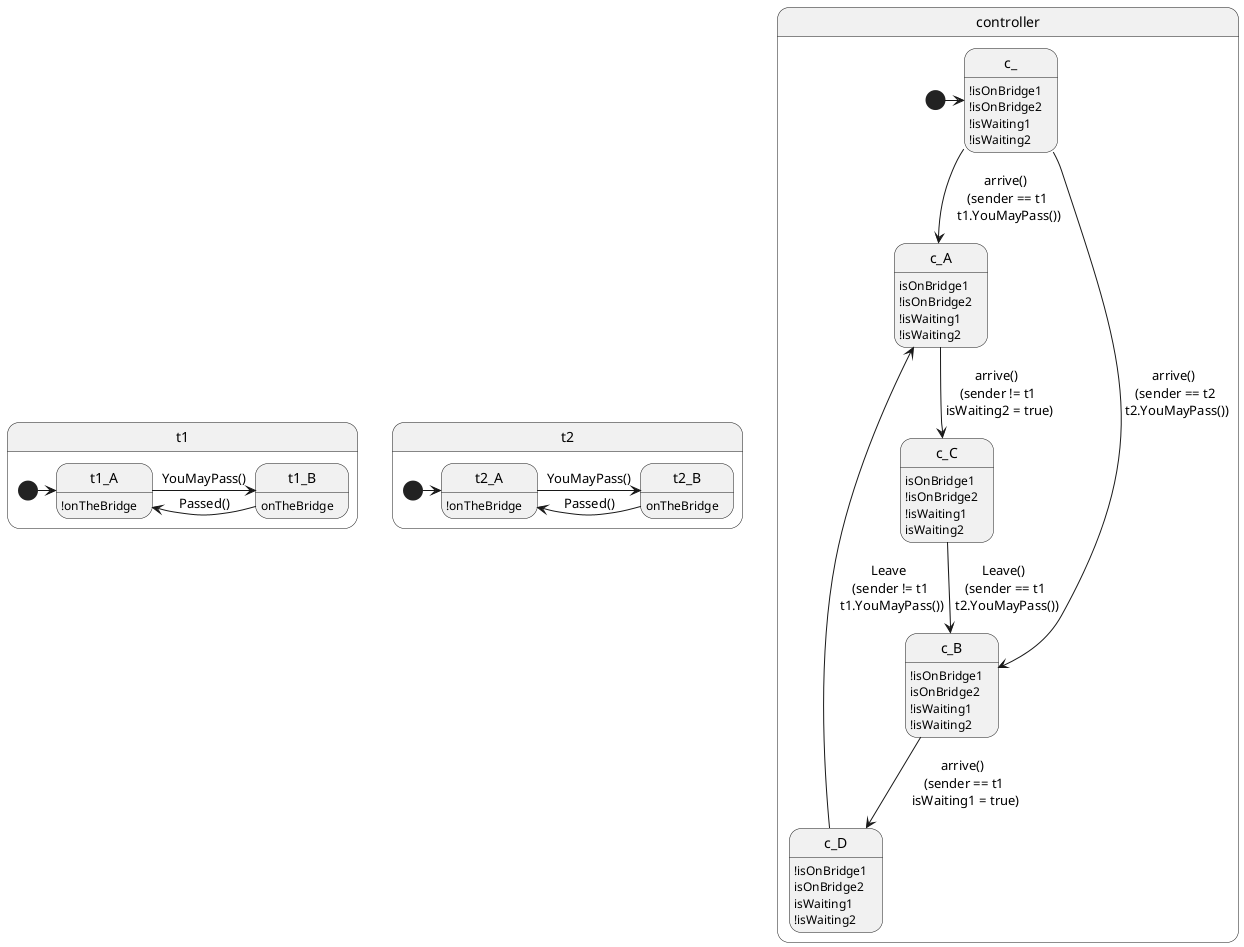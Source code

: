 @startuml

hide empty description

state t1{

state t1_A : !onTheBridge

state t1_B : onTheBridge

[*] -> t1_A

t1_A -> t1_B : YouMayPass()

t1_B -> t1_A : Passed()

}

state t2{

t2_A : !onTheBridge

t2_B : onTheBridge

[*] -> t2_A

t2_A -> t2_B : YouMayPass()

t2_B -> t2_A : Passed()

}

state controller{

State c_ : !isOnBridge1
State c_ : !isOnBridge2
State c_ : !isWaiting1
State c_ : !isWaiting2

State c_A : isOnBridge1
State c_A : !isOnBridge2
State c_A : !isWaiting1
State c_A : !isWaiting2

State c_B : !isOnBridge1
State c_B : isOnBridge2
State c_B : !isWaiting1
State c_B : !isWaiting2
State c_C : isOnBridge1
State c_C : !isOnBridge2
State c_C : !isWaiting1
State c_C : isWaiting2
State c_D : !isOnBridge1
State c_D : isOnBridge2
State c_D : isWaiting1
State c_D : !isWaiting2

[*] -> c_

c_ --> c_A : arrive() \n (sender == t1 \n t1.YouMayPass())

c_ --> c_B : arrive() \n (sender == t2 \n t2.YouMayPass())

c_A --> c_C : arrive() \n (sender != t1 \n isWaiting2 = true)

c_B --> c_D : arrive() \n (sender == t1 \n isWaiting1 = true)

c_C --> c_B : Leave() \n (sender == t1 \n t2.YouMayPass())

c_D --> c_A : Leave \n (sender != t1 \n t1.YouMayPass())

}

@enduml 